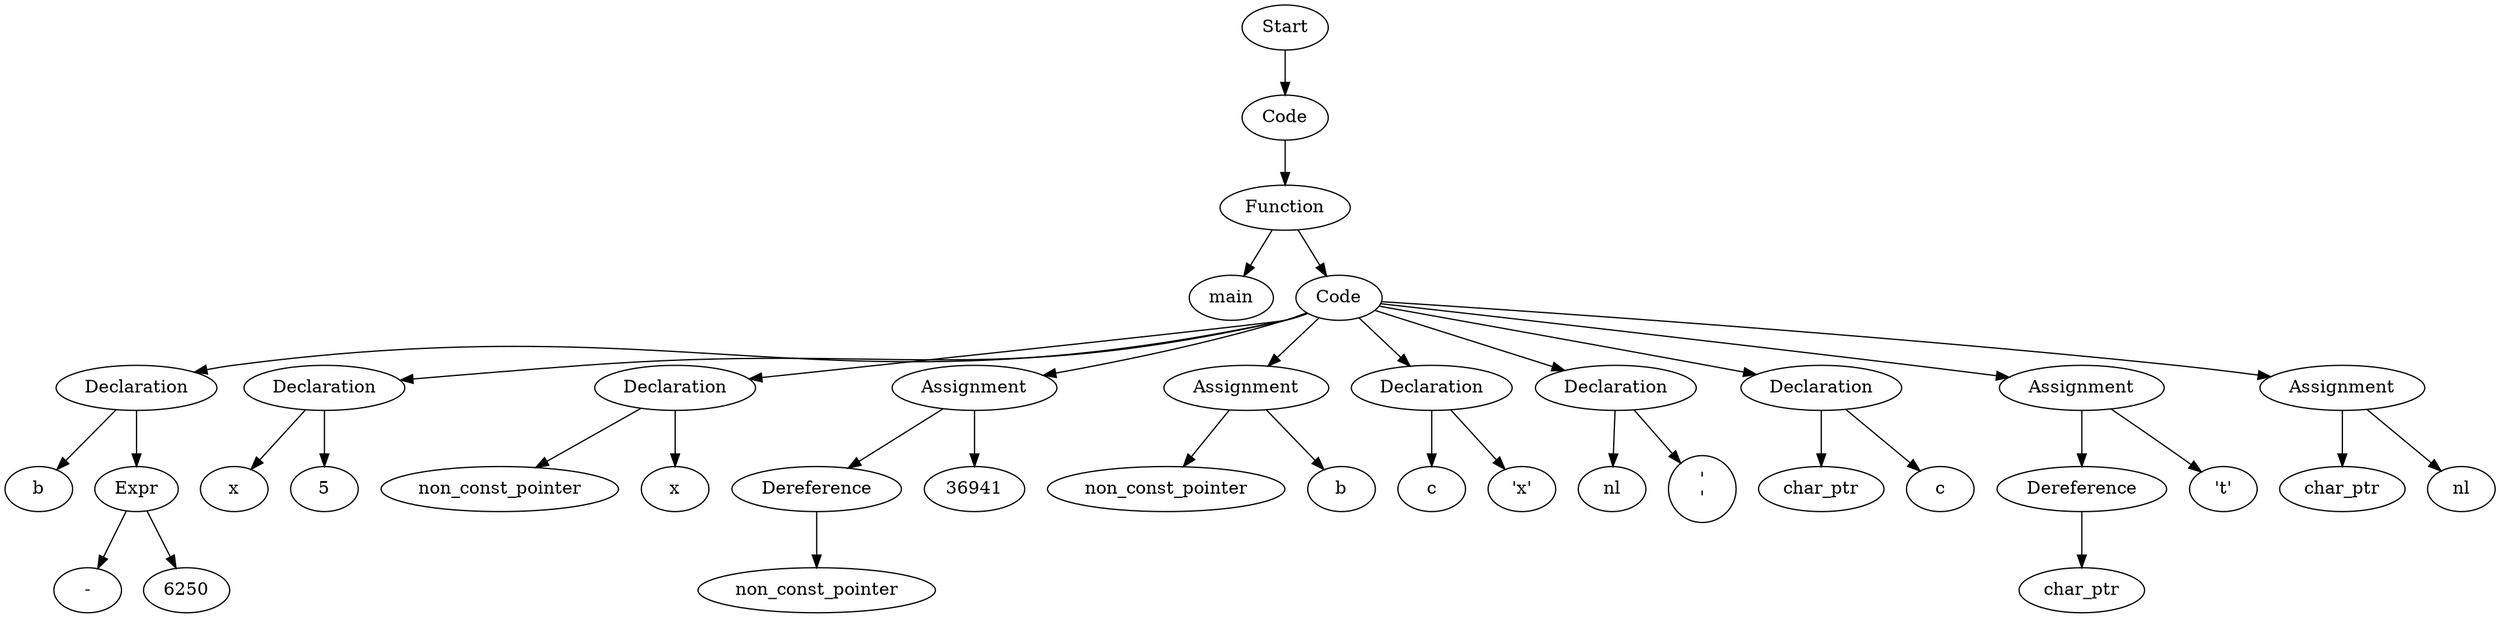 digraph AST {
  "136450700592080" [label="Start"];
  "136450700592080" -> "136450700593088";
  "136450700593088" [label="Code"];
  "136450700593088" -> "136450700593328";
  "136450700593328" [label="Function"];
  "136450700593328" -> "136450700593424";
  "136450700593328" -> "136450700592704";
  "136450700593424" [label="main"];
  "136450700592704" [label="Code"];
  "136450700592704" -> "136450700594624";
  "136450700592704" -> "136450700595920";
  "136450700592704" -> "136450700596928";
  "136450700592704" -> "136450700597888";
  "136450700592704" -> "136450700598608";
  "136450700592704" -> "136450700599136";
  "136450700592704" -> "136450700600096";
  "136450700592704" -> "136450700600912";
  "136450700592704" -> "136450700601872";
  "136450700592704" -> "136450700602592";
  "136450700594624" [label="Declaration"];
  "136450700594624" -> "136450700595440";
  "136450700594624" -> "136450700595776";
  "136450700595440" [label="b"];
  "136450700595776" [label="Expr"];
  "136450700595776" -> "136450700595872";
  "136450700595776" -> "136450700596208";
  "136450700595872" [label="-"];
  "136450700596208" [label="6250"];
  "136450700595920" [label="Declaration"];
  "136450700595920" -> "136450700596496";
  "136450700595920" -> "136450700597024";
  "136450700596496" [label="x"];
  "136450700597024" [label="5"];
  "136450700596928" [label="Declaration"];
  "136450700596928" -> "136450700597360";
  "136450700596928" -> "136450700598176";
  "136450700597360" [label="non_const_pointer"];
  "136450700598176" [label="x"];
  "136450700597888" [label="Assignment"];
  "136450700597888" -> "136450700597216";
  "136450700597888" -> "136450700598704";
  "136450700597216" [label="Dereference"];
  "136450700597216" -> "136450700598368";
  "136450700598368" [label="non_const_pointer"];
  "136450700598704" [label="36941"];
  "136450700598608" [label="Assignment"];
  "136450700598608" -> "136450700598848";
  "136450700598608" -> "136450700599424";
  "136450700598848" [label="non_const_pointer"];
  "136450700599424" [label="b"];
  "136450700599136" [label="Declaration"];
  "136450700599136" -> "136450700599712";
  "136450700599136" -> "136450700600192";
  "136450700599712" [label="c"];
  "136450700600192" [label="'x'"];
  "136450700600096" [label="Declaration"];
  "136450700600096" -> "136450700600528";
  "136450700600096" -> "136450700601008";
  "136450700600528" [label="nl"];
  "136450700601008" [label="'\n'"];
  "136450700600912" [label="Declaration"];
  "136450700600912" -> "136450700601344";
  "136450700600912" -> "136450700602160";
  "136450700601344" [label="char_ptr"];
  "136450700602160" [label="c"];
  "136450700601872" [label="Assignment"];
  "136450700601872" -> "136450700603360";
  "136450700601872" -> "136450700602688";
  "136450700603360" [label="Dereference"];
  "136450700603360" -> "136450700602352";
  "136450700602352" [label="char_ptr"];
  "136450700602688" [label="'\t'"];
  "136450700602592" [label="Assignment"];
  "136450700602592" -> "136450700602832";
  "136450700602592" -> "136450700603408";
  "136450700602832" [label="char_ptr"];
  "136450700603408" [label="nl"];
}

